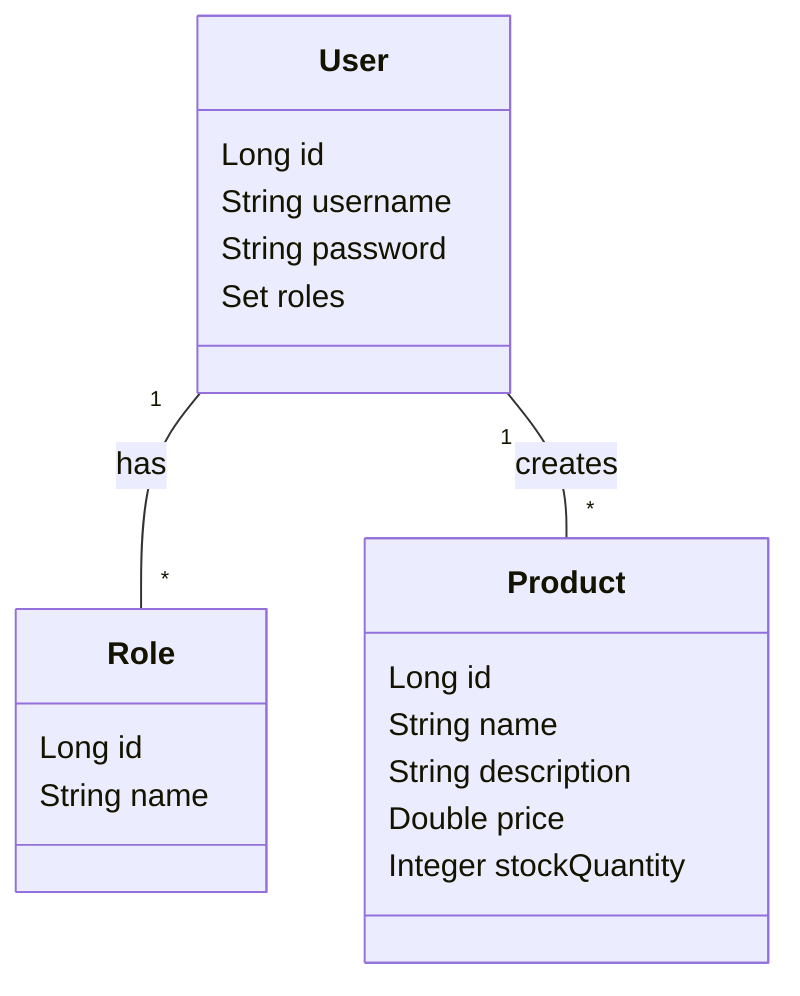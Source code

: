 classDiagram
    class User {
        Long id
        String username
        String password
        Set<Role> roles
    }

    class Role {
        Long id
        String name
    }

    class Product {
        Long id
        String name
        String description
        Double price
        Integer stockQuantity
    }

    User "1" -- "*" Role : has
    User "1" -- "*" Product : creates